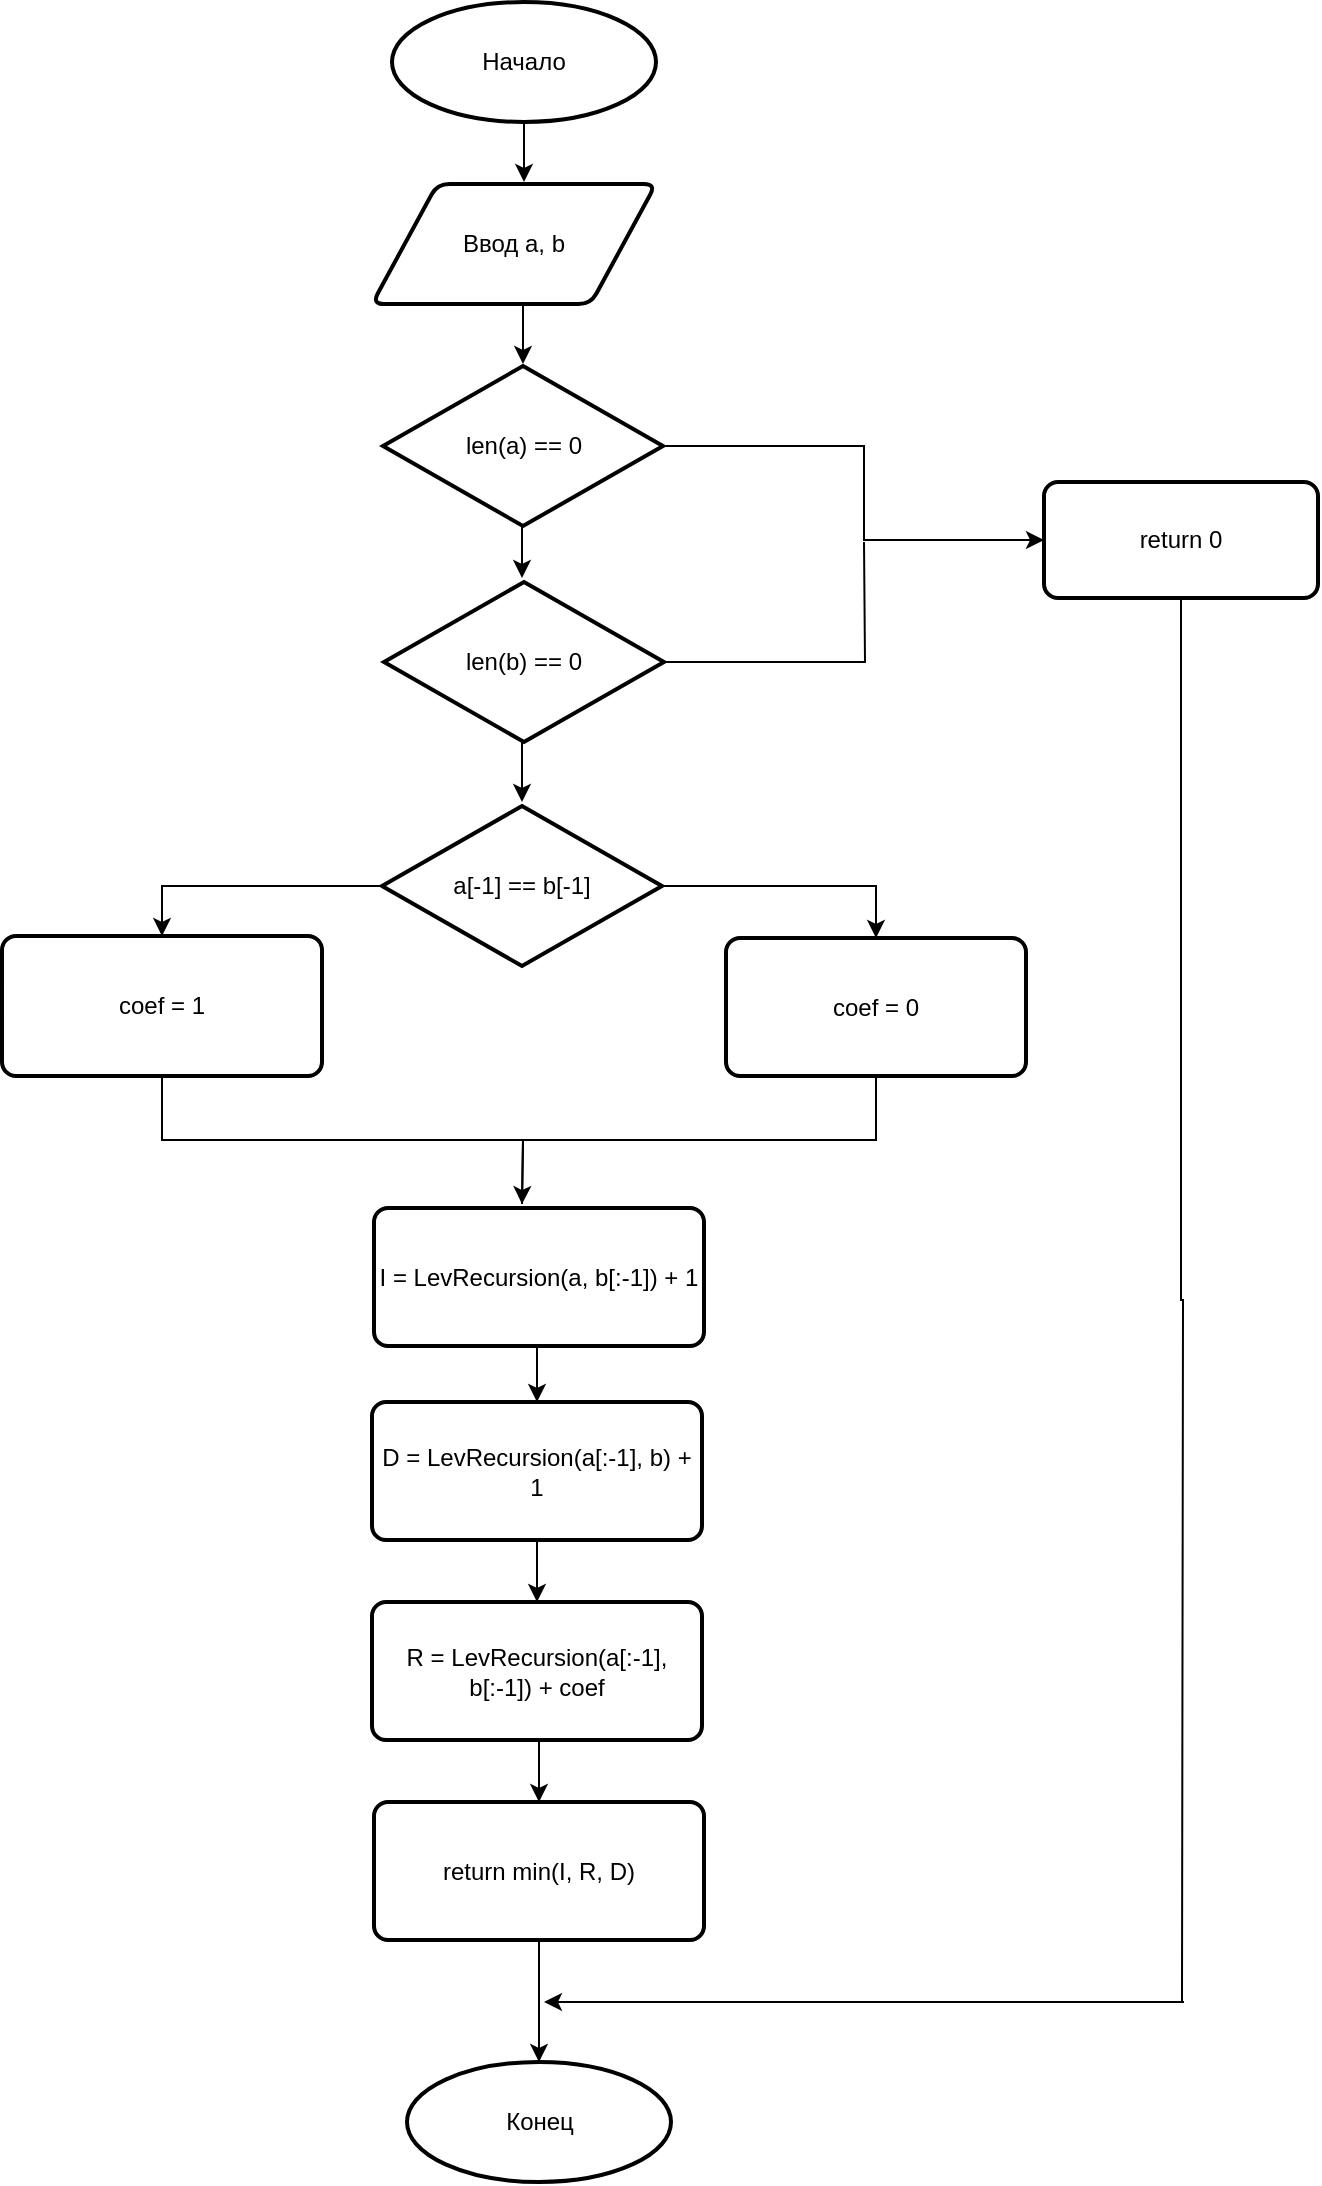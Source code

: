 <mxfile version="13.8.0" type="device"><diagram id="C5RBs43oDa-KdzZeNtuy" name="Page-1"><mxGraphModel dx="1038" dy="579" grid="1" gridSize="10" guides="1" tooltips="1" connect="1" arrows="1" fold="1" page="1" pageScale="1" pageWidth="827" pageHeight="1169" math="0" shadow="0"><root><mxCell id="WIyWlLk6GJQsqaUBKTNV-0"/><mxCell id="WIyWlLk6GJQsqaUBKTNV-1" parent="WIyWlLk6GJQsqaUBKTNV-0"/><mxCell id="gAHRqnr42a6tRoOYvmhg-0" value="Начало" style="strokeWidth=2;html=1;shape=mxgraph.flowchart.start_1;whiteSpace=wrap;" parent="WIyWlLk6GJQsqaUBKTNV-1" vertex="1"><mxGeometry x="334" y="20" width="132" height="60" as="geometry"/></mxCell><mxCell id="gAHRqnr42a6tRoOYvmhg-1" value="Ввод a, b" style="shape=parallelogram;html=1;strokeWidth=2;perimeter=parallelogramPerimeter;whiteSpace=wrap;rounded=1;arcSize=12;size=0.23;" parent="WIyWlLk6GJQsqaUBKTNV-1" vertex="1"><mxGeometry x="324" y="111" width="142" height="60" as="geometry"/></mxCell><mxCell id="gAHRqnr42a6tRoOYvmhg-37" style="edgeStyle=orthogonalEdgeStyle;rounded=0;orthogonalLoop=1;jettySize=auto;html=1;exitX=1;exitY=0.5;exitDx=0;exitDy=0;exitPerimeter=0;entryX=0.5;entryY=0;entryDx=0;entryDy=0;" parent="WIyWlLk6GJQsqaUBKTNV-1" source="gAHRqnr42a6tRoOYvmhg-7" target="gAHRqnr42a6tRoOYvmhg-15" edge="1"><mxGeometry relative="1" as="geometry"/></mxCell><mxCell id="gAHRqnr42a6tRoOYvmhg-38" style="edgeStyle=orthogonalEdgeStyle;rounded=0;orthogonalLoop=1;jettySize=auto;html=1;exitX=0;exitY=0.5;exitDx=0;exitDy=0;exitPerimeter=0;entryX=0.5;entryY=0;entryDx=0;entryDy=0;" parent="WIyWlLk6GJQsqaUBKTNV-1" source="gAHRqnr42a6tRoOYvmhg-7" target="gAHRqnr42a6tRoOYvmhg-16" edge="1"><mxGeometry relative="1" as="geometry"/></mxCell><mxCell id="gAHRqnr42a6tRoOYvmhg-7" value="a[-1] == b[-1]" style="strokeWidth=2;html=1;shape=mxgraph.flowchart.decision;whiteSpace=wrap;" parent="WIyWlLk6GJQsqaUBKTNV-1" vertex="1"><mxGeometry x="329" y="422" width="140" height="80" as="geometry"/></mxCell><mxCell id="gAHRqnr42a6tRoOYvmhg-42" style="edgeStyle=orthogonalEdgeStyle;rounded=0;orthogonalLoop=1;jettySize=auto;html=1;entryX=0.5;entryY=1;entryDx=0;entryDy=0;entryPerimeter=0;endArrow=none;endFill=0;exitX=0.5;exitY=1;exitDx=0;exitDy=0;" parent="WIyWlLk6GJQsqaUBKTNV-1" source="gAHRqnr42a6tRoOYvmhg-15" edge="1"><mxGeometry relative="1" as="geometry"><mxPoint x="399" y="621" as="targetPoint"/></mxGeometry></mxCell><mxCell id="gAHRqnr42a6tRoOYvmhg-15" value="coef = 0" style="rounded=1;whiteSpace=wrap;html=1;absoluteArcSize=1;arcSize=14;strokeWidth=2;gradientColor=#ffffff;" parent="WIyWlLk6GJQsqaUBKTNV-1" vertex="1"><mxGeometry x="501" y="488" width="150" height="69" as="geometry"/></mxCell><mxCell id="gAHRqnr42a6tRoOYvmhg-39" style="edgeStyle=orthogonalEdgeStyle;rounded=0;orthogonalLoop=1;jettySize=auto;html=1;exitX=0.5;exitY=1;exitDx=0;exitDy=0;entryX=0.5;entryY=1;entryDx=0;entryDy=0;entryPerimeter=0;" parent="WIyWlLk6GJQsqaUBKTNV-1" source="gAHRqnr42a6tRoOYvmhg-16" edge="1"><mxGeometry relative="1" as="geometry"><mxPoint x="399" y="621" as="targetPoint"/></mxGeometry></mxCell><mxCell id="gAHRqnr42a6tRoOYvmhg-16" value="coef = 1" style="rounded=1;whiteSpace=wrap;html=1;absoluteArcSize=1;arcSize=14;strokeWidth=2;" parent="WIyWlLk6GJQsqaUBKTNV-1" vertex="1"><mxGeometry x="139" y="487" width="160" height="70" as="geometry"/></mxCell><mxCell id="gAHRqnr42a6tRoOYvmhg-44" style="edgeStyle=orthogonalEdgeStyle;rounded=0;orthogonalLoop=1;jettySize=auto;html=1;entryX=0.5;entryY=0;entryDx=0;entryDy=0;entryPerimeter=0;endArrow=classic;endFill=1;exitX=0.5;exitY=1;exitDx=0;exitDy=0;" parent="WIyWlLk6GJQsqaUBKTNV-1" source="gAHRqnr42a6tRoOYvmhg-57" target="gAHRqnr42a6tRoOYvmhg-19" edge="1"><mxGeometry relative="1" as="geometry"><mxPoint x="376" y="1020" as="sourcePoint"/></mxGeometry></mxCell><mxCell id="gAHRqnr42a6tRoOYvmhg-19" value="Конец" style="strokeWidth=2;html=1;shape=mxgraph.flowchart.start_1;whiteSpace=wrap;" parent="WIyWlLk6GJQsqaUBKTNV-1" vertex="1"><mxGeometry x="341.5" y="1050" width="132" height="60" as="geometry"/></mxCell><mxCell id="gAHRqnr42a6tRoOYvmhg-22" value="" style="endArrow=classic;html=1;rounded=0;exitX=0.5;exitY=1;exitDx=0;exitDy=0;exitPerimeter=0;" parent="WIyWlLk6GJQsqaUBKTNV-1" source="gAHRqnr42a6tRoOYvmhg-0" edge="1"><mxGeometry width="50" height="50" relative="1" as="geometry"><mxPoint x="389" y="150" as="sourcePoint"/><mxPoint x="400" y="110" as="targetPoint"/><Array as="points"><mxPoint x="400" y="90"/></Array></mxGeometry></mxCell><mxCell id="gAHRqnr42a6tRoOYvmhg-23" value="" style="endArrow=classic;html=1;rounded=0;exitX=0.5;exitY=1;exitDx=0;exitDy=0;exitPerimeter=0;" parent="WIyWlLk6GJQsqaUBKTNV-1" edge="1"><mxGeometry width="50" height="50" relative="1" as="geometry"><mxPoint x="399.5" y="171" as="sourcePoint"/><mxPoint x="399.5" y="201" as="targetPoint"/></mxGeometry></mxCell><mxCell id="gAHRqnr42a6tRoOYvmhg-31" value="" style="endArrow=classic;html=1;rounded=0;" parent="WIyWlLk6GJQsqaUBKTNV-1" edge="1"><mxGeometry width="50" height="50" relative="1" as="geometry"><mxPoint x="399" y="278" as="sourcePoint"/><mxPoint x="399" y="308" as="targetPoint"/><Array as="points"/></mxGeometry></mxCell><mxCell id="gAHRqnr42a6tRoOYvmhg-35" value="" style="endArrow=classic;html=1;rounded=0;" parent="WIyWlLk6GJQsqaUBKTNV-1" edge="1"><mxGeometry width="50" height="50" relative="1" as="geometry"><mxPoint x="399" y="390" as="sourcePoint"/><mxPoint x="399" y="420" as="targetPoint"/><Array as="points"/></mxGeometry></mxCell><mxCell id="gAHRqnr42a6tRoOYvmhg-63" style="edgeStyle=orthogonalEdgeStyle;rounded=0;orthogonalLoop=1;jettySize=auto;html=1;endArrow=none;endFill=0;" parent="WIyWlLk6GJQsqaUBKTNV-1" source="gAHRqnr42a6tRoOYvmhg-46" edge="1"><mxGeometry relative="1" as="geometry"><mxPoint x="570" y="290" as="targetPoint"/></mxGeometry></mxCell><mxCell id="gAHRqnr42a6tRoOYvmhg-46" value="len(b) == 0" style="strokeWidth=2;html=1;shape=mxgraph.flowchart.decision;whiteSpace=wrap;" parent="WIyWlLk6GJQsqaUBKTNV-1" vertex="1"><mxGeometry x="330" y="310" width="140" height="80" as="geometry"/></mxCell><mxCell id="gAHRqnr42a6tRoOYvmhg-50" style="edgeStyle=orthogonalEdgeStyle;rounded=0;orthogonalLoop=1;jettySize=auto;html=1;entryX=0;entryY=0.5;entryDx=0;entryDy=0;endArrow=classic;endFill=1;" parent="WIyWlLk6GJQsqaUBKTNV-1" source="gAHRqnr42a6tRoOYvmhg-47" target="gAHRqnr42a6tRoOYvmhg-48" edge="1"><mxGeometry relative="1" as="geometry"><Array as="points"><mxPoint x="570" y="242"/><mxPoint x="570" y="289"/></Array></mxGeometry></mxCell><mxCell id="gAHRqnr42a6tRoOYvmhg-47" value="len(a) == 0" style="strokeWidth=2;html=1;shape=mxgraph.flowchart.decision;whiteSpace=wrap;" parent="WIyWlLk6GJQsqaUBKTNV-1" vertex="1"><mxGeometry x="329.5" y="202" width="140" height="80" as="geometry"/></mxCell><mxCell id="gAHRqnr42a6tRoOYvmhg-64" style="edgeStyle=orthogonalEdgeStyle;rounded=0;orthogonalLoop=1;jettySize=auto;html=1;endArrow=none;endFill=0;" parent="WIyWlLk6GJQsqaUBKTNV-1" source="gAHRqnr42a6tRoOYvmhg-48" edge="1"><mxGeometry relative="1" as="geometry"><mxPoint x="729" y="1020" as="targetPoint"/></mxGeometry></mxCell><mxCell id="gAHRqnr42a6tRoOYvmhg-48" value="return 0" style="rounded=1;whiteSpace=wrap;html=1;absoluteArcSize=1;arcSize=14;strokeWidth=2;" parent="WIyWlLk6GJQsqaUBKTNV-1" vertex="1"><mxGeometry x="660" y="260" width="137" height="58" as="geometry"/></mxCell><mxCell id="gAHRqnr42a6tRoOYvmhg-58" style="edgeStyle=orthogonalEdgeStyle;rounded=0;orthogonalLoop=1;jettySize=auto;html=1;exitX=0.5;exitY=1;exitDx=0;exitDy=0;entryX=0.5;entryY=0;entryDx=0;entryDy=0;endArrow=classic;endFill=1;" parent="WIyWlLk6GJQsqaUBKTNV-1" source="gAHRqnr42a6tRoOYvmhg-52" target="gAHRqnr42a6tRoOYvmhg-55" edge="1"><mxGeometry relative="1" as="geometry"/></mxCell><mxCell id="gAHRqnr42a6tRoOYvmhg-52" value="I = LevRecursion(a, b[:-1]) + 1" style="rounded=1;whiteSpace=wrap;html=1;absoluteArcSize=1;arcSize=14;strokeWidth=2;gradientColor=#ffffff;" parent="WIyWlLk6GJQsqaUBKTNV-1" vertex="1"><mxGeometry x="325" y="623" width="165" height="69" as="geometry"/></mxCell><mxCell id="gAHRqnr42a6tRoOYvmhg-59" style="edgeStyle=orthogonalEdgeStyle;rounded=0;orthogonalLoop=1;jettySize=auto;html=1;exitX=0.5;exitY=1;exitDx=0;exitDy=0;entryX=0.5;entryY=0;entryDx=0;entryDy=0;endArrow=classic;endFill=1;" parent="WIyWlLk6GJQsqaUBKTNV-1" source="gAHRqnr42a6tRoOYvmhg-55" target="gAHRqnr42a6tRoOYvmhg-56" edge="1"><mxGeometry relative="1" as="geometry"/></mxCell><mxCell id="gAHRqnr42a6tRoOYvmhg-55" value="D = LevRecursion(a[:-1], b) + 1" style="rounded=1;whiteSpace=wrap;html=1;absoluteArcSize=1;arcSize=14;strokeWidth=2;gradientColor=#ffffff;" parent="WIyWlLk6GJQsqaUBKTNV-1" vertex="1"><mxGeometry x="324" y="720" width="165" height="69" as="geometry"/></mxCell><mxCell id="gAHRqnr42a6tRoOYvmhg-60" style="edgeStyle=orthogonalEdgeStyle;rounded=0;orthogonalLoop=1;jettySize=auto;html=1;exitX=0.5;exitY=1;exitDx=0;exitDy=0;entryX=0.5;entryY=0;entryDx=0;entryDy=0;endArrow=classic;endFill=1;" parent="WIyWlLk6GJQsqaUBKTNV-1" source="gAHRqnr42a6tRoOYvmhg-56" target="gAHRqnr42a6tRoOYvmhg-57" edge="1"><mxGeometry relative="1" as="geometry"/></mxCell><mxCell id="gAHRqnr42a6tRoOYvmhg-56" value="R = LevRecursion(a[:-1], b[:-1]) + coef" style="rounded=1;whiteSpace=wrap;html=1;absoluteArcSize=1;arcSize=14;strokeWidth=2;gradientColor=#ffffff;" parent="WIyWlLk6GJQsqaUBKTNV-1" vertex="1"><mxGeometry x="324" y="820" width="165" height="69" as="geometry"/></mxCell><mxCell id="gAHRqnr42a6tRoOYvmhg-57" value="return min(I, R, D)" style="rounded=1;whiteSpace=wrap;html=1;absoluteArcSize=1;arcSize=14;strokeWidth=2;gradientColor=#ffffff;" parent="WIyWlLk6GJQsqaUBKTNV-1" vertex="1"><mxGeometry x="325" y="920" width="165" height="69" as="geometry"/></mxCell><mxCell id="gAHRqnr42a6tRoOYvmhg-65" value="" style="endArrow=classic;html=1;" parent="WIyWlLk6GJQsqaUBKTNV-1" edge="1"><mxGeometry width="50" height="50" relative="1" as="geometry"><mxPoint x="730" y="1020" as="sourcePoint"/><mxPoint x="410" y="1020" as="targetPoint"/></mxGeometry></mxCell></root></mxGraphModel></diagram></mxfile>